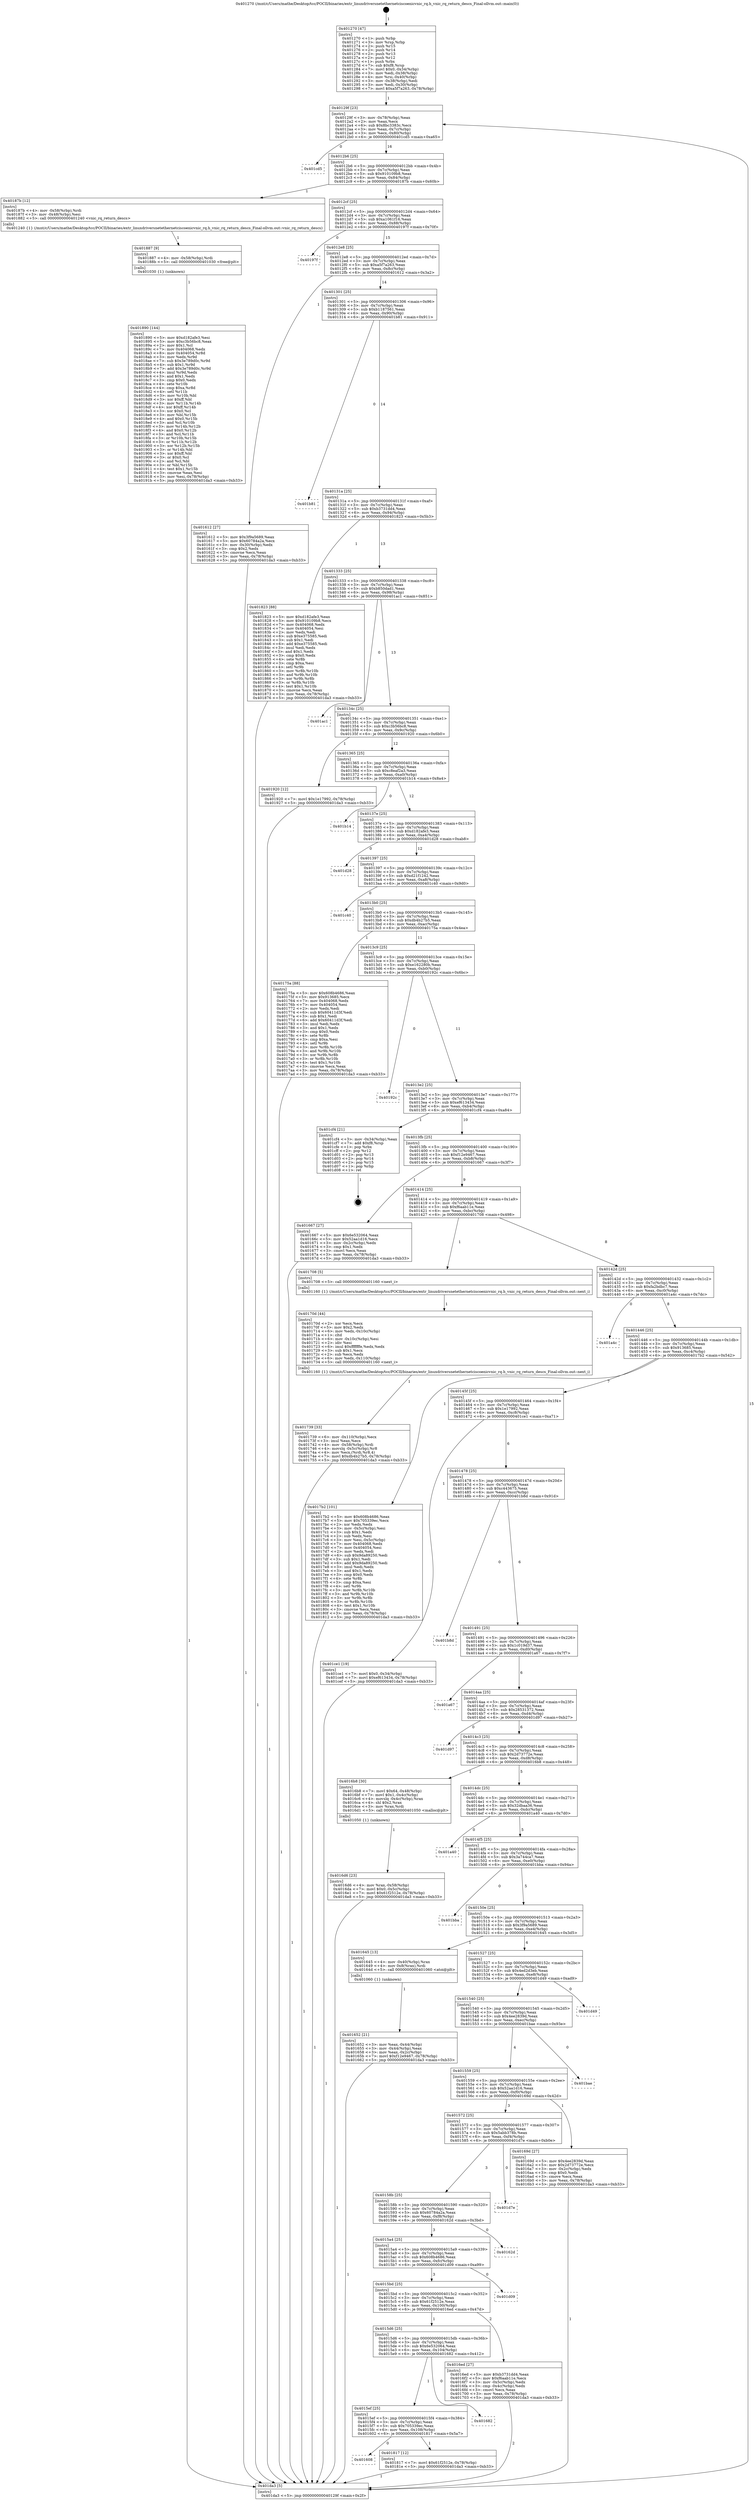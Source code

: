 digraph "0x401270" {
  label = "0x401270 (/mnt/c/Users/mathe/Desktop/tcc/POCII/binaries/extr_linuxdriversnetethernetciscoenicvnic_rq.h_vnic_rq_return_descs_Final-ollvm.out::main(0))"
  labelloc = "t"
  node[shape=record]

  Entry [label="",width=0.3,height=0.3,shape=circle,fillcolor=black,style=filled]
  "0x40129f" [label="{
     0x40129f [23]\l
     | [instrs]\l
     &nbsp;&nbsp;0x40129f \<+3\>: mov -0x78(%rbp),%eax\l
     &nbsp;&nbsp;0x4012a2 \<+2\>: mov %eax,%ecx\l
     &nbsp;&nbsp;0x4012a4 \<+6\>: sub $0x8bc3383c,%ecx\l
     &nbsp;&nbsp;0x4012aa \<+3\>: mov %eax,-0x7c(%rbp)\l
     &nbsp;&nbsp;0x4012ad \<+3\>: mov %ecx,-0x80(%rbp)\l
     &nbsp;&nbsp;0x4012b0 \<+6\>: je 0000000000401cd5 \<main+0xa65\>\l
  }"]
  "0x401cd5" [label="{
     0x401cd5\l
  }", style=dashed]
  "0x4012b6" [label="{
     0x4012b6 [25]\l
     | [instrs]\l
     &nbsp;&nbsp;0x4012b6 \<+5\>: jmp 00000000004012bb \<main+0x4b\>\l
     &nbsp;&nbsp;0x4012bb \<+3\>: mov -0x7c(%rbp),%eax\l
     &nbsp;&nbsp;0x4012be \<+5\>: sub $0x910109b8,%eax\l
     &nbsp;&nbsp;0x4012c3 \<+6\>: mov %eax,-0x84(%rbp)\l
     &nbsp;&nbsp;0x4012c9 \<+6\>: je 000000000040187b \<main+0x60b\>\l
  }"]
  Exit [label="",width=0.3,height=0.3,shape=circle,fillcolor=black,style=filled,peripheries=2]
  "0x40187b" [label="{
     0x40187b [12]\l
     | [instrs]\l
     &nbsp;&nbsp;0x40187b \<+4\>: mov -0x58(%rbp),%rdi\l
     &nbsp;&nbsp;0x40187f \<+3\>: mov -0x48(%rbp),%esi\l
     &nbsp;&nbsp;0x401882 \<+5\>: call 0000000000401240 \<vnic_rq_return_descs\>\l
     | [calls]\l
     &nbsp;&nbsp;0x401240 \{1\} (/mnt/c/Users/mathe/Desktop/tcc/POCII/binaries/extr_linuxdriversnetethernetciscoenicvnic_rq.h_vnic_rq_return_descs_Final-ollvm.out::vnic_rq_return_descs)\l
  }"]
  "0x4012cf" [label="{
     0x4012cf [25]\l
     | [instrs]\l
     &nbsp;&nbsp;0x4012cf \<+5\>: jmp 00000000004012d4 \<main+0x64\>\l
     &nbsp;&nbsp;0x4012d4 \<+3\>: mov -0x7c(%rbp),%eax\l
     &nbsp;&nbsp;0x4012d7 \<+5\>: sub $0xa1061f16,%eax\l
     &nbsp;&nbsp;0x4012dc \<+6\>: mov %eax,-0x88(%rbp)\l
     &nbsp;&nbsp;0x4012e2 \<+6\>: je 000000000040197f \<main+0x70f\>\l
  }"]
  "0x401890" [label="{
     0x401890 [144]\l
     | [instrs]\l
     &nbsp;&nbsp;0x401890 \<+5\>: mov $0xd182afe3,%esi\l
     &nbsp;&nbsp;0x401895 \<+5\>: mov $0xc3b56bc8,%eax\l
     &nbsp;&nbsp;0x40189a \<+2\>: mov $0x1,%cl\l
     &nbsp;&nbsp;0x40189c \<+7\>: mov 0x404068,%edx\l
     &nbsp;&nbsp;0x4018a3 \<+8\>: mov 0x404054,%r8d\l
     &nbsp;&nbsp;0x4018ab \<+3\>: mov %edx,%r9d\l
     &nbsp;&nbsp;0x4018ae \<+7\>: sub $0x3e789d0c,%r9d\l
     &nbsp;&nbsp;0x4018b5 \<+4\>: sub $0x1,%r9d\l
     &nbsp;&nbsp;0x4018b9 \<+7\>: add $0x3e789d0c,%r9d\l
     &nbsp;&nbsp;0x4018c0 \<+4\>: imul %r9d,%edx\l
     &nbsp;&nbsp;0x4018c4 \<+3\>: and $0x1,%edx\l
     &nbsp;&nbsp;0x4018c7 \<+3\>: cmp $0x0,%edx\l
     &nbsp;&nbsp;0x4018ca \<+4\>: sete %r10b\l
     &nbsp;&nbsp;0x4018ce \<+4\>: cmp $0xa,%r8d\l
     &nbsp;&nbsp;0x4018d2 \<+4\>: setl %r11b\l
     &nbsp;&nbsp;0x4018d6 \<+3\>: mov %r10b,%bl\l
     &nbsp;&nbsp;0x4018d9 \<+3\>: xor $0xff,%bl\l
     &nbsp;&nbsp;0x4018dc \<+3\>: mov %r11b,%r14b\l
     &nbsp;&nbsp;0x4018df \<+4\>: xor $0xff,%r14b\l
     &nbsp;&nbsp;0x4018e3 \<+3\>: xor $0x0,%cl\l
     &nbsp;&nbsp;0x4018e6 \<+3\>: mov %bl,%r15b\l
     &nbsp;&nbsp;0x4018e9 \<+4\>: and $0x0,%r15b\l
     &nbsp;&nbsp;0x4018ed \<+3\>: and %cl,%r10b\l
     &nbsp;&nbsp;0x4018f0 \<+3\>: mov %r14b,%r12b\l
     &nbsp;&nbsp;0x4018f3 \<+4\>: and $0x0,%r12b\l
     &nbsp;&nbsp;0x4018f7 \<+3\>: and %cl,%r11b\l
     &nbsp;&nbsp;0x4018fa \<+3\>: or %r10b,%r15b\l
     &nbsp;&nbsp;0x4018fd \<+3\>: or %r11b,%r12b\l
     &nbsp;&nbsp;0x401900 \<+3\>: xor %r12b,%r15b\l
     &nbsp;&nbsp;0x401903 \<+3\>: or %r14b,%bl\l
     &nbsp;&nbsp;0x401906 \<+3\>: xor $0xff,%bl\l
     &nbsp;&nbsp;0x401909 \<+3\>: or $0x0,%cl\l
     &nbsp;&nbsp;0x40190c \<+2\>: and %cl,%bl\l
     &nbsp;&nbsp;0x40190e \<+3\>: or %bl,%r15b\l
     &nbsp;&nbsp;0x401911 \<+4\>: test $0x1,%r15b\l
     &nbsp;&nbsp;0x401915 \<+3\>: cmovne %eax,%esi\l
     &nbsp;&nbsp;0x401918 \<+3\>: mov %esi,-0x78(%rbp)\l
     &nbsp;&nbsp;0x40191b \<+5\>: jmp 0000000000401da3 \<main+0xb33\>\l
  }"]
  "0x40197f" [label="{
     0x40197f\l
  }", style=dashed]
  "0x4012e8" [label="{
     0x4012e8 [25]\l
     | [instrs]\l
     &nbsp;&nbsp;0x4012e8 \<+5\>: jmp 00000000004012ed \<main+0x7d\>\l
     &nbsp;&nbsp;0x4012ed \<+3\>: mov -0x7c(%rbp),%eax\l
     &nbsp;&nbsp;0x4012f0 \<+5\>: sub $0xa5f7a263,%eax\l
     &nbsp;&nbsp;0x4012f5 \<+6\>: mov %eax,-0x8c(%rbp)\l
     &nbsp;&nbsp;0x4012fb \<+6\>: je 0000000000401612 \<main+0x3a2\>\l
  }"]
  "0x401887" [label="{
     0x401887 [9]\l
     | [instrs]\l
     &nbsp;&nbsp;0x401887 \<+4\>: mov -0x58(%rbp),%rdi\l
     &nbsp;&nbsp;0x40188b \<+5\>: call 0000000000401030 \<free@plt\>\l
     | [calls]\l
     &nbsp;&nbsp;0x401030 \{1\} (unknown)\l
  }"]
  "0x401612" [label="{
     0x401612 [27]\l
     | [instrs]\l
     &nbsp;&nbsp;0x401612 \<+5\>: mov $0x3f9a5689,%eax\l
     &nbsp;&nbsp;0x401617 \<+5\>: mov $0x60784a2a,%ecx\l
     &nbsp;&nbsp;0x40161c \<+3\>: mov -0x30(%rbp),%edx\l
     &nbsp;&nbsp;0x40161f \<+3\>: cmp $0x2,%edx\l
     &nbsp;&nbsp;0x401622 \<+3\>: cmovne %ecx,%eax\l
     &nbsp;&nbsp;0x401625 \<+3\>: mov %eax,-0x78(%rbp)\l
     &nbsp;&nbsp;0x401628 \<+5\>: jmp 0000000000401da3 \<main+0xb33\>\l
  }"]
  "0x401301" [label="{
     0x401301 [25]\l
     | [instrs]\l
     &nbsp;&nbsp;0x401301 \<+5\>: jmp 0000000000401306 \<main+0x96\>\l
     &nbsp;&nbsp;0x401306 \<+3\>: mov -0x7c(%rbp),%eax\l
     &nbsp;&nbsp;0x401309 \<+5\>: sub $0xb1187561,%eax\l
     &nbsp;&nbsp;0x40130e \<+6\>: mov %eax,-0x90(%rbp)\l
     &nbsp;&nbsp;0x401314 \<+6\>: je 0000000000401b81 \<main+0x911\>\l
  }"]
  "0x401da3" [label="{
     0x401da3 [5]\l
     | [instrs]\l
     &nbsp;&nbsp;0x401da3 \<+5\>: jmp 000000000040129f \<main+0x2f\>\l
  }"]
  "0x401270" [label="{
     0x401270 [47]\l
     | [instrs]\l
     &nbsp;&nbsp;0x401270 \<+1\>: push %rbp\l
     &nbsp;&nbsp;0x401271 \<+3\>: mov %rsp,%rbp\l
     &nbsp;&nbsp;0x401274 \<+2\>: push %r15\l
     &nbsp;&nbsp;0x401276 \<+2\>: push %r14\l
     &nbsp;&nbsp;0x401278 \<+2\>: push %r13\l
     &nbsp;&nbsp;0x40127a \<+2\>: push %r12\l
     &nbsp;&nbsp;0x40127c \<+1\>: push %rbx\l
     &nbsp;&nbsp;0x40127d \<+7\>: sub $0xf8,%rsp\l
     &nbsp;&nbsp;0x401284 \<+7\>: movl $0x0,-0x34(%rbp)\l
     &nbsp;&nbsp;0x40128b \<+3\>: mov %edi,-0x38(%rbp)\l
     &nbsp;&nbsp;0x40128e \<+4\>: mov %rsi,-0x40(%rbp)\l
     &nbsp;&nbsp;0x401292 \<+3\>: mov -0x38(%rbp),%edi\l
     &nbsp;&nbsp;0x401295 \<+3\>: mov %edi,-0x30(%rbp)\l
     &nbsp;&nbsp;0x401298 \<+7\>: movl $0xa5f7a263,-0x78(%rbp)\l
  }"]
  "0x401608" [label="{
     0x401608\l
  }", style=dashed]
  "0x401b81" [label="{
     0x401b81\l
  }", style=dashed]
  "0x40131a" [label="{
     0x40131a [25]\l
     | [instrs]\l
     &nbsp;&nbsp;0x40131a \<+5\>: jmp 000000000040131f \<main+0xaf\>\l
     &nbsp;&nbsp;0x40131f \<+3\>: mov -0x7c(%rbp),%eax\l
     &nbsp;&nbsp;0x401322 \<+5\>: sub $0xb3731dd4,%eax\l
     &nbsp;&nbsp;0x401327 \<+6\>: mov %eax,-0x94(%rbp)\l
     &nbsp;&nbsp;0x40132d \<+6\>: je 0000000000401823 \<main+0x5b3\>\l
  }"]
  "0x401817" [label="{
     0x401817 [12]\l
     | [instrs]\l
     &nbsp;&nbsp;0x401817 \<+7\>: movl $0x61f2512e,-0x78(%rbp)\l
     &nbsp;&nbsp;0x40181e \<+5\>: jmp 0000000000401da3 \<main+0xb33\>\l
  }"]
  "0x401823" [label="{
     0x401823 [88]\l
     | [instrs]\l
     &nbsp;&nbsp;0x401823 \<+5\>: mov $0xd182afe3,%eax\l
     &nbsp;&nbsp;0x401828 \<+5\>: mov $0x910109b8,%ecx\l
     &nbsp;&nbsp;0x40182d \<+7\>: mov 0x404068,%edx\l
     &nbsp;&nbsp;0x401834 \<+7\>: mov 0x404054,%esi\l
     &nbsp;&nbsp;0x40183b \<+2\>: mov %edx,%edi\l
     &nbsp;&nbsp;0x40183d \<+6\>: sub $0xe375585,%edi\l
     &nbsp;&nbsp;0x401843 \<+3\>: sub $0x1,%edi\l
     &nbsp;&nbsp;0x401846 \<+6\>: add $0xe375585,%edi\l
     &nbsp;&nbsp;0x40184c \<+3\>: imul %edi,%edx\l
     &nbsp;&nbsp;0x40184f \<+3\>: and $0x1,%edx\l
     &nbsp;&nbsp;0x401852 \<+3\>: cmp $0x0,%edx\l
     &nbsp;&nbsp;0x401855 \<+4\>: sete %r8b\l
     &nbsp;&nbsp;0x401859 \<+3\>: cmp $0xa,%esi\l
     &nbsp;&nbsp;0x40185c \<+4\>: setl %r9b\l
     &nbsp;&nbsp;0x401860 \<+3\>: mov %r8b,%r10b\l
     &nbsp;&nbsp;0x401863 \<+3\>: and %r9b,%r10b\l
     &nbsp;&nbsp;0x401866 \<+3\>: xor %r9b,%r8b\l
     &nbsp;&nbsp;0x401869 \<+3\>: or %r8b,%r10b\l
     &nbsp;&nbsp;0x40186c \<+4\>: test $0x1,%r10b\l
     &nbsp;&nbsp;0x401870 \<+3\>: cmovne %ecx,%eax\l
     &nbsp;&nbsp;0x401873 \<+3\>: mov %eax,-0x78(%rbp)\l
     &nbsp;&nbsp;0x401876 \<+5\>: jmp 0000000000401da3 \<main+0xb33\>\l
  }"]
  "0x401333" [label="{
     0x401333 [25]\l
     | [instrs]\l
     &nbsp;&nbsp;0x401333 \<+5\>: jmp 0000000000401338 \<main+0xc8\>\l
     &nbsp;&nbsp;0x401338 \<+3\>: mov -0x7c(%rbp),%eax\l
     &nbsp;&nbsp;0x40133b \<+5\>: sub $0xb850dad1,%eax\l
     &nbsp;&nbsp;0x401340 \<+6\>: mov %eax,-0x98(%rbp)\l
     &nbsp;&nbsp;0x401346 \<+6\>: je 0000000000401ac1 \<main+0x851\>\l
  }"]
  "0x4015ef" [label="{
     0x4015ef [25]\l
     | [instrs]\l
     &nbsp;&nbsp;0x4015ef \<+5\>: jmp 00000000004015f4 \<main+0x384\>\l
     &nbsp;&nbsp;0x4015f4 \<+3\>: mov -0x7c(%rbp),%eax\l
     &nbsp;&nbsp;0x4015f7 \<+5\>: sub $0x705339ec,%eax\l
     &nbsp;&nbsp;0x4015fc \<+6\>: mov %eax,-0x108(%rbp)\l
     &nbsp;&nbsp;0x401602 \<+6\>: je 0000000000401817 \<main+0x5a7\>\l
  }"]
  "0x401ac1" [label="{
     0x401ac1\l
  }", style=dashed]
  "0x40134c" [label="{
     0x40134c [25]\l
     | [instrs]\l
     &nbsp;&nbsp;0x40134c \<+5\>: jmp 0000000000401351 \<main+0xe1\>\l
     &nbsp;&nbsp;0x401351 \<+3\>: mov -0x7c(%rbp),%eax\l
     &nbsp;&nbsp;0x401354 \<+5\>: sub $0xc3b56bc8,%eax\l
     &nbsp;&nbsp;0x401359 \<+6\>: mov %eax,-0x9c(%rbp)\l
     &nbsp;&nbsp;0x40135f \<+6\>: je 0000000000401920 \<main+0x6b0\>\l
  }"]
  "0x401682" [label="{
     0x401682\l
  }", style=dashed]
  "0x401920" [label="{
     0x401920 [12]\l
     | [instrs]\l
     &nbsp;&nbsp;0x401920 \<+7\>: movl $0x1e17992,-0x78(%rbp)\l
     &nbsp;&nbsp;0x401927 \<+5\>: jmp 0000000000401da3 \<main+0xb33\>\l
  }"]
  "0x401365" [label="{
     0x401365 [25]\l
     | [instrs]\l
     &nbsp;&nbsp;0x401365 \<+5\>: jmp 000000000040136a \<main+0xfa\>\l
     &nbsp;&nbsp;0x40136a \<+3\>: mov -0x7c(%rbp),%eax\l
     &nbsp;&nbsp;0x40136d \<+5\>: sub $0xc8eaf2a3,%eax\l
     &nbsp;&nbsp;0x401372 \<+6\>: mov %eax,-0xa0(%rbp)\l
     &nbsp;&nbsp;0x401378 \<+6\>: je 0000000000401b14 \<main+0x8a4\>\l
  }"]
  "0x401739" [label="{
     0x401739 [33]\l
     | [instrs]\l
     &nbsp;&nbsp;0x401739 \<+6\>: mov -0x110(%rbp),%ecx\l
     &nbsp;&nbsp;0x40173f \<+3\>: imul %eax,%ecx\l
     &nbsp;&nbsp;0x401742 \<+4\>: mov -0x58(%rbp),%rdi\l
     &nbsp;&nbsp;0x401746 \<+4\>: movslq -0x5c(%rbp),%r8\l
     &nbsp;&nbsp;0x40174a \<+4\>: mov %ecx,(%rdi,%r8,4)\l
     &nbsp;&nbsp;0x40174e \<+7\>: movl $0xdb4b27b5,-0x78(%rbp)\l
     &nbsp;&nbsp;0x401755 \<+5\>: jmp 0000000000401da3 \<main+0xb33\>\l
  }"]
  "0x401b14" [label="{
     0x401b14\l
  }", style=dashed]
  "0x40137e" [label="{
     0x40137e [25]\l
     | [instrs]\l
     &nbsp;&nbsp;0x40137e \<+5\>: jmp 0000000000401383 \<main+0x113\>\l
     &nbsp;&nbsp;0x401383 \<+3\>: mov -0x7c(%rbp),%eax\l
     &nbsp;&nbsp;0x401386 \<+5\>: sub $0xd182afe3,%eax\l
     &nbsp;&nbsp;0x40138b \<+6\>: mov %eax,-0xa4(%rbp)\l
     &nbsp;&nbsp;0x401391 \<+6\>: je 0000000000401d28 \<main+0xab8\>\l
  }"]
  "0x40170d" [label="{
     0x40170d [44]\l
     | [instrs]\l
     &nbsp;&nbsp;0x40170d \<+2\>: xor %ecx,%ecx\l
     &nbsp;&nbsp;0x40170f \<+5\>: mov $0x2,%edx\l
     &nbsp;&nbsp;0x401714 \<+6\>: mov %edx,-0x10c(%rbp)\l
     &nbsp;&nbsp;0x40171a \<+1\>: cltd\l
     &nbsp;&nbsp;0x40171b \<+6\>: mov -0x10c(%rbp),%esi\l
     &nbsp;&nbsp;0x401721 \<+2\>: idiv %esi\l
     &nbsp;&nbsp;0x401723 \<+6\>: imul $0xfffffffe,%edx,%edx\l
     &nbsp;&nbsp;0x401729 \<+3\>: sub $0x1,%ecx\l
     &nbsp;&nbsp;0x40172c \<+2\>: sub %ecx,%edx\l
     &nbsp;&nbsp;0x40172e \<+6\>: mov %edx,-0x110(%rbp)\l
     &nbsp;&nbsp;0x401734 \<+5\>: call 0000000000401160 \<next_i\>\l
     | [calls]\l
     &nbsp;&nbsp;0x401160 \{1\} (/mnt/c/Users/mathe/Desktop/tcc/POCII/binaries/extr_linuxdriversnetethernetciscoenicvnic_rq.h_vnic_rq_return_descs_Final-ollvm.out::next_i)\l
  }"]
  "0x401d28" [label="{
     0x401d28\l
  }", style=dashed]
  "0x401397" [label="{
     0x401397 [25]\l
     | [instrs]\l
     &nbsp;&nbsp;0x401397 \<+5\>: jmp 000000000040139c \<main+0x12c\>\l
     &nbsp;&nbsp;0x40139c \<+3\>: mov -0x7c(%rbp),%eax\l
     &nbsp;&nbsp;0x40139f \<+5\>: sub $0xd21f1242,%eax\l
     &nbsp;&nbsp;0x4013a4 \<+6\>: mov %eax,-0xa8(%rbp)\l
     &nbsp;&nbsp;0x4013aa \<+6\>: je 0000000000401c40 \<main+0x9d0\>\l
  }"]
  "0x4015d6" [label="{
     0x4015d6 [25]\l
     | [instrs]\l
     &nbsp;&nbsp;0x4015d6 \<+5\>: jmp 00000000004015db \<main+0x36b\>\l
     &nbsp;&nbsp;0x4015db \<+3\>: mov -0x7c(%rbp),%eax\l
     &nbsp;&nbsp;0x4015de \<+5\>: sub $0x6e532064,%eax\l
     &nbsp;&nbsp;0x4015e3 \<+6\>: mov %eax,-0x104(%rbp)\l
     &nbsp;&nbsp;0x4015e9 \<+6\>: je 0000000000401682 \<main+0x412\>\l
  }"]
  "0x401c40" [label="{
     0x401c40\l
  }", style=dashed]
  "0x4013b0" [label="{
     0x4013b0 [25]\l
     | [instrs]\l
     &nbsp;&nbsp;0x4013b0 \<+5\>: jmp 00000000004013b5 \<main+0x145\>\l
     &nbsp;&nbsp;0x4013b5 \<+3\>: mov -0x7c(%rbp),%eax\l
     &nbsp;&nbsp;0x4013b8 \<+5\>: sub $0xdb4b27b5,%eax\l
     &nbsp;&nbsp;0x4013bd \<+6\>: mov %eax,-0xac(%rbp)\l
     &nbsp;&nbsp;0x4013c3 \<+6\>: je 000000000040175a \<main+0x4ea\>\l
  }"]
  "0x4016ed" [label="{
     0x4016ed [27]\l
     | [instrs]\l
     &nbsp;&nbsp;0x4016ed \<+5\>: mov $0xb3731dd4,%eax\l
     &nbsp;&nbsp;0x4016f2 \<+5\>: mov $0xf6aab11e,%ecx\l
     &nbsp;&nbsp;0x4016f7 \<+3\>: mov -0x5c(%rbp),%edx\l
     &nbsp;&nbsp;0x4016fa \<+3\>: cmp -0x4c(%rbp),%edx\l
     &nbsp;&nbsp;0x4016fd \<+3\>: cmovl %ecx,%eax\l
     &nbsp;&nbsp;0x401700 \<+3\>: mov %eax,-0x78(%rbp)\l
     &nbsp;&nbsp;0x401703 \<+5\>: jmp 0000000000401da3 \<main+0xb33\>\l
  }"]
  "0x40175a" [label="{
     0x40175a [88]\l
     | [instrs]\l
     &nbsp;&nbsp;0x40175a \<+5\>: mov $0x608b4686,%eax\l
     &nbsp;&nbsp;0x40175f \<+5\>: mov $0x913685,%ecx\l
     &nbsp;&nbsp;0x401764 \<+7\>: mov 0x404068,%edx\l
     &nbsp;&nbsp;0x40176b \<+7\>: mov 0x404054,%esi\l
     &nbsp;&nbsp;0x401772 \<+2\>: mov %edx,%edi\l
     &nbsp;&nbsp;0x401774 \<+6\>: sub $0x60411d3f,%edi\l
     &nbsp;&nbsp;0x40177a \<+3\>: sub $0x1,%edi\l
     &nbsp;&nbsp;0x40177d \<+6\>: add $0x60411d3f,%edi\l
     &nbsp;&nbsp;0x401783 \<+3\>: imul %edi,%edx\l
     &nbsp;&nbsp;0x401786 \<+3\>: and $0x1,%edx\l
     &nbsp;&nbsp;0x401789 \<+3\>: cmp $0x0,%edx\l
     &nbsp;&nbsp;0x40178c \<+4\>: sete %r8b\l
     &nbsp;&nbsp;0x401790 \<+3\>: cmp $0xa,%esi\l
     &nbsp;&nbsp;0x401793 \<+4\>: setl %r9b\l
     &nbsp;&nbsp;0x401797 \<+3\>: mov %r8b,%r10b\l
     &nbsp;&nbsp;0x40179a \<+3\>: and %r9b,%r10b\l
     &nbsp;&nbsp;0x40179d \<+3\>: xor %r9b,%r8b\l
     &nbsp;&nbsp;0x4017a0 \<+3\>: or %r8b,%r10b\l
     &nbsp;&nbsp;0x4017a3 \<+4\>: test $0x1,%r10b\l
     &nbsp;&nbsp;0x4017a7 \<+3\>: cmovne %ecx,%eax\l
     &nbsp;&nbsp;0x4017aa \<+3\>: mov %eax,-0x78(%rbp)\l
     &nbsp;&nbsp;0x4017ad \<+5\>: jmp 0000000000401da3 \<main+0xb33\>\l
  }"]
  "0x4013c9" [label="{
     0x4013c9 [25]\l
     | [instrs]\l
     &nbsp;&nbsp;0x4013c9 \<+5\>: jmp 00000000004013ce \<main+0x15e\>\l
     &nbsp;&nbsp;0x4013ce \<+3\>: mov -0x7c(%rbp),%eax\l
     &nbsp;&nbsp;0x4013d1 \<+5\>: sub $0xe162280b,%eax\l
     &nbsp;&nbsp;0x4013d6 \<+6\>: mov %eax,-0xb0(%rbp)\l
     &nbsp;&nbsp;0x4013dc \<+6\>: je 000000000040192c \<main+0x6bc\>\l
  }"]
  "0x4015bd" [label="{
     0x4015bd [25]\l
     | [instrs]\l
     &nbsp;&nbsp;0x4015bd \<+5\>: jmp 00000000004015c2 \<main+0x352\>\l
     &nbsp;&nbsp;0x4015c2 \<+3\>: mov -0x7c(%rbp),%eax\l
     &nbsp;&nbsp;0x4015c5 \<+5\>: sub $0x61f2512e,%eax\l
     &nbsp;&nbsp;0x4015ca \<+6\>: mov %eax,-0x100(%rbp)\l
     &nbsp;&nbsp;0x4015d0 \<+6\>: je 00000000004016ed \<main+0x47d\>\l
  }"]
  "0x40192c" [label="{
     0x40192c\l
  }", style=dashed]
  "0x4013e2" [label="{
     0x4013e2 [25]\l
     | [instrs]\l
     &nbsp;&nbsp;0x4013e2 \<+5\>: jmp 00000000004013e7 \<main+0x177\>\l
     &nbsp;&nbsp;0x4013e7 \<+3\>: mov -0x7c(%rbp),%eax\l
     &nbsp;&nbsp;0x4013ea \<+5\>: sub $0xef613434,%eax\l
     &nbsp;&nbsp;0x4013ef \<+6\>: mov %eax,-0xb4(%rbp)\l
     &nbsp;&nbsp;0x4013f5 \<+6\>: je 0000000000401cf4 \<main+0xa84\>\l
  }"]
  "0x401d09" [label="{
     0x401d09\l
  }", style=dashed]
  "0x401cf4" [label="{
     0x401cf4 [21]\l
     | [instrs]\l
     &nbsp;&nbsp;0x401cf4 \<+3\>: mov -0x34(%rbp),%eax\l
     &nbsp;&nbsp;0x401cf7 \<+7\>: add $0xf8,%rsp\l
     &nbsp;&nbsp;0x401cfe \<+1\>: pop %rbx\l
     &nbsp;&nbsp;0x401cff \<+2\>: pop %r12\l
     &nbsp;&nbsp;0x401d01 \<+2\>: pop %r13\l
     &nbsp;&nbsp;0x401d03 \<+2\>: pop %r14\l
     &nbsp;&nbsp;0x401d05 \<+2\>: pop %r15\l
     &nbsp;&nbsp;0x401d07 \<+1\>: pop %rbp\l
     &nbsp;&nbsp;0x401d08 \<+1\>: ret\l
  }"]
  "0x4013fb" [label="{
     0x4013fb [25]\l
     | [instrs]\l
     &nbsp;&nbsp;0x4013fb \<+5\>: jmp 0000000000401400 \<main+0x190\>\l
     &nbsp;&nbsp;0x401400 \<+3\>: mov -0x7c(%rbp),%eax\l
     &nbsp;&nbsp;0x401403 \<+5\>: sub $0xf12e9467,%eax\l
     &nbsp;&nbsp;0x401408 \<+6\>: mov %eax,-0xb8(%rbp)\l
     &nbsp;&nbsp;0x40140e \<+6\>: je 0000000000401667 \<main+0x3f7\>\l
  }"]
  "0x4015a4" [label="{
     0x4015a4 [25]\l
     | [instrs]\l
     &nbsp;&nbsp;0x4015a4 \<+5\>: jmp 00000000004015a9 \<main+0x339\>\l
     &nbsp;&nbsp;0x4015a9 \<+3\>: mov -0x7c(%rbp),%eax\l
     &nbsp;&nbsp;0x4015ac \<+5\>: sub $0x608b4686,%eax\l
     &nbsp;&nbsp;0x4015b1 \<+6\>: mov %eax,-0xfc(%rbp)\l
     &nbsp;&nbsp;0x4015b7 \<+6\>: je 0000000000401d09 \<main+0xa99\>\l
  }"]
  "0x401667" [label="{
     0x401667 [27]\l
     | [instrs]\l
     &nbsp;&nbsp;0x401667 \<+5\>: mov $0x6e532064,%eax\l
     &nbsp;&nbsp;0x40166c \<+5\>: mov $0x52aa1d16,%ecx\l
     &nbsp;&nbsp;0x401671 \<+3\>: mov -0x2c(%rbp),%edx\l
     &nbsp;&nbsp;0x401674 \<+3\>: cmp $0x1,%edx\l
     &nbsp;&nbsp;0x401677 \<+3\>: cmovl %ecx,%eax\l
     &nbsp;&nbsp;0x40167a \<+3\>: mov %eax,-0x78(%rbp)\l
     &nbsp;&nbsp;0x40167d \<+5\>: jmp 0000000000401da3 \<main+0xb33\>\l
  }"]
  "0x401414" [label="{
     0x401414 [25]\l
     | [instrs]\l
     &nbsp;&nbsp;0x401414 \<+5\>: jmp 0000000000401419 \<main+0x1a9\>\l
     &nbsp;&nbsp;0x401419 \<+3\>: mov -0x7c(%rbp),%eax\l
     &nbsp;&nbsp;0x40141c \<+5\>: sub $0xf6aab11e,%eax\l
     &nbsp;&nbsp;0x401421 \<+6\>: mov %eax,-0xbc(%rbp)\l
     &nbsp;&nbsp;0x401427 \<+6\>: je 0000000000401708 \<main+0x498\>\l
  }"]
  "0x40162d" [label="{
     0x40162d\l
  }", style=dashed]
  "0x401708" [label="{
     0x401708 [5]\l
     | [instrs]\l
     &nbsp;&nbsp;0x401708 \<+5\>: call 0000000000401160 \<next_i\>\l
     | [calls]\l
     &nbsp;&nbsp;0x401160 \{1\} (/mnt/c/Users/mathe/Desktop/tcc/POCII/binaries/extr_linuxdriversnetethernetciscoenicvnic_rq.h_vnic_rq_return_descs_Final-ollvm.out::next_i)\l
  }"]
  "0x40142d" [label="{
     0x40142d [25]\l
     | [instrs]\l
     &nbsp;&nbsp;0x40142d \<+5\>: jmp 0000000000401432 \<main+0x1c2\>\l
     &nbsp;&nbsp;0x401432 \<+3\>: mov -0x7c(%rbp),%eax\l
     &nbsp;&nbsp;0x401435 \<+5\>: sub $0xfa2bdbc7,%eax\l
     &nbsp;&nbsp;0x40143a \<+6\>: mov %eax,-0xc0(%rbp)\l
     &nbsp;&nbsp;0x401440 \<+6\>: je 0000000000401a4c \<main+0x7dc\>\l
  }"]
  "0x40158b" [label="{
     0x40158b [25]\l
     | [instrs]\l
     &nbsp;&nbsp;0x40158b \<+5\>: jmp 0000000000401590 \<main+0x320\>\l
     &nbsp;&nbsp;0x401590 \<+3\>: mov -0x7c(%rbp),%eax\l
     &nbsp;&nbsp;0x401593 \<+5\>: sub $0x60784a2a,%eax\l
     &nbsp;&nbsp;0x401598 \<+6\>: mov %eax,-0xf8(%rbp)\l
     &nbsp;&nbsp;0x40159e \<+6\>: je 000000000040162d \<main+0x3bd\>\l
  }"]
  "0x401a4c" [label="{
     0x401a4c\l
  }", style=dashed]
  "0x401446" [label="{
     0x401446 [25]\l
     | [instrs]\l
     &nbsp;&nbsp;0x401446 \<+5\>: jmp 000000000040144b \<main+0x1db\>\l
     &nbsp;&nbsp;0x40144b \<+3\>: mov -0x7c(%rbp),%eax\l
     &nbsp;&nbsp;0x40144e \<+5\>: sub $0x913685,%eax\l
     &nbsp;&nbsp;0x401453 \<+6\>: mov %eax,-0xc4(%rbp)\l
     &nbsp;&nbsp;0x401459 \<+6\>: je 00000000004017b2 \<main+0x542\>\l
  }"]
  "0x401d7e" [label="{
     0x401d7e\l
  }", style=dashed]
  "0x4017b2" [label="{
     0x4017b2 [101]\l
     | [instrs]\l
     &nbsp;&nbsp;0x4017b2 \<+5\>: mov $0x608b4686,%eax\l
     &nbsp;&nbsp;0x4017b7 \<+5\>: mov $0x705339ec,%ecx\l
     &nbsp;&nbsp;0x4017bc \<+2\>: xor %edx,%edx\l
     &nbsp;&nbsp;0x4017be \<+3\>: mov -0x5c(%rbp),%esi\l
     &nbsp;&nbsp;0x4017c1 \<+3\>: sub $0x1,%edx\l
     &nbsp;&nbsp;0x4017c4 \<+2\>: sub %edx,%esi\l
     &nbsp;&nbsp;0x4017c6 \<+3\>: mov %esi,-0x5c(%rbp)\l
     &nbsp;&nbsp;0x4017c9 \<+7\>: mov 0x404068,%edx\l
     &nbsp;&nbsp;0x4017d0 \<+7\>: mov 0x404054,%esi\l
     &nbsp;&nbsp;0x4017d7 \<+2\>: mov %edx,%edi\l
     &nbsp;&nbsp;0x4017d9 \<+6\>: sub $0x9da89250,%edi\l
     &nbsp;&nbsp;0x4017df \<+3\>: sub $0x1,%edi\l
     &nbsp;&nbsp;0x4017e2 \<+6\>: add $0x9da89250,%edi\l
     &nbsp;&nbsp;0x4017e8 \<+3\>: imul %edi,%edx\l
     &nbsp;&nbsp;0x4017eb \<+3\>: and $0x1,%edx\l
     &nbsp;&nbsp;0x4017ee \<+3\>: cmp $0x0,%edx\l
     &nbsp;&nbsp;0x4017f1 \<+4\>: sete %r8b\l
     &nbsp;&nbsp;0x4017f5 \<+3\>: cmp $0xa,%esi\l
     &nbsp;&nbsp;0x4017f8 \<+4\>: setl %r9b\l
     &nbsp;&nbsp;0x4017fc \<+3\>: mov %r8b,%r10b\l
     &nbsp;&nbsp;0x4017ff \<+3\>: and %r9b,%r10b\l
     &nbsp;&nbsp;0x401802 \<+3\>: xor %r9b,%r8b\l
     &nbsp;&nbsp;0x401805 \<+3\>: or %r8b,%r10b\l
     &nbsp;&nbsp;0x401808 \<+4\>: test $0x1,%r10b\l
     &nbsp;&nbsp;0x40180c \<+3\>: cmovne %ecx,%eax\l
     &nbsp;&nbsp;0x40180f \<+3\>: mov %eax,-0x78(%rbp)\l
     &nbsp;&nbsp;0x401812 \<+5\>: jmp 0000000000401da3 \<main+0xb33\>\l
  }"]
  "0x40145f" [label="{
     0x40145f [25]\l
     | [instrs]\l
     &nbsp;&nbsp;0x40145f \<+5\>: jmp 0000000000401464 \<main+0x1f4\>\l
     &nbsp;&nbsp;0x401464 \<+3\>: mov -0x7c(%rbp),%eax\l
     &nbsp;&nbsp;0x401467 \<+5\>: sub $0x1e17992,%eax\l
     &nbsp;&nbsp;0x40146c \<+6\>: mov %eax,-0xc8(%rbp)\l
     &nbsp;&nbsp;0x401472 \<+6\>: je 0000000000401ce1 \<main+0xa71\>\l
  }"]
  "0x4016d6" [label="{
     0x4016d6 [23]\l
     | [instrs]\l
     &nbsp;&nbsp;0x4016d6 \<+4\>: mov %rax,-0x58(%rbp)\l
     &nbsp;&nbsp;0x4016da \<+7\>: movl $0x0,-0x5c(%rbp)\l
     &nbsp;&nbsp;0x4016e1 \<+7\>: movl $0x61f2512e,-0x78(%rbp)\l
     &nbsp;&nbsp;0x4016e8 \<+5\>: jmp 0000000000401da3 \<main+0xb33\>\l
  }"]
  "0x401ce1" [label="{
     0x401ce1 [19]\l
     | [instrs]\l
     &nbsp;&nbsp;0x401ce1 \<+7\>: movl $0x0,-0x34(%rbp)\l
     &nbsp;&nbsp;0x401ce8 \<+7\>: movl $0xef613434,-0x78(%rbp)\l
     &nbsp;&nbsp;0x401cef \<+5\>: jmp 0000000000401da3 \<main+0xb33\>\l
  }"]
  "0x401478" [label="{
     0x401478 [25]\l
     | [instrs]\l
     &nbsp;&nbsp;0x401478 \<+5\>: jmp 000000000040147d \<main+0x20d\>\l
     &nbsp;&nbsp;0x40147d \<+3\>: mov -0x7c(%rbp),%eax\l
     &nbsp;&nbsp;0x401480 \<+5\>: sub $0xc443675,%eax\l
     &nbsp;&nbsp;0x401485 \<+6\>: mov %eax,-0xcc(%rbp)\l
     &nbsp;&nbsp;0x40148b \<+6\>: je 0000000000401b8d \<main+0x91d\>\l
  }"]
  "0x401572" [label="{
     0x401572 [25]\l
     | [instrs]\l
     &nbsp;&nbsp;0x401572 \<+5\>: jmp 0000000000401577 \<main+0x307\>\l
     &nbsp;&nbsp;0x401577 \<+3\>: mov -0x7c(%rbp),%eax\l
     &nbsp;&nbsp;0x40157a \<+5\>: sub $0x5abb378b,%eax\l
     &nbsp;&nbsp;0x40157f \<+6\>: mov %eax,-0xf4(%rbp)\l
     &nbsp;&nbsp;0x401585 \<+6\>: je 0000000000401d7e \<main+0xb0e\>\l
  }"]
  "0x401b8d" [label="{
     0x401b8d\l
  }", style=dashed]
  "0x401491" [label="{
     0x401491 [25]\l
     | [instrs]\l
     &nbsp;&nbsp;0x401491 \<+5\>: jmp 0000000000401496 \<main+0x226\>\l
     &nbsp;&nbsp;0x401496 \<+3\>: mov -0x7c(%rbp),%eax\l
     &nbsp;&nbsp;0x401499 \<+5\>: sub $0x1c019d37,%eax\l
     &nbsp;&nbsp;0x40149e \<+6\>: mov %eax,-0xd0(%rbp)\l
     &nbsp;&nbsp;0x4014a4 \<+6\>: je 0000000000401a67 \<main+0x7f7\>\l
  }"]
  "0x40169d" [label="{
     0x40169d [27]\l
     | [instrs]\l
     &nbsp;&nbsp;0x40169d \<+5\>: mov $0x4ee2839d,%eax\l
     &nbsp;&nbsp;0x4016a2 \<+5\>: mov $0x2d73772e,%ecx\l
     &nbsp;&nbsp;0x4016a7 \<+3\>: mov -0x2c(%rbp),%edx\l
     &nbsp;&nbsp;0x4016aa \<+3\>: cmp $0x0,%edx\l
     &nbsp;&nbsp;0x4016ad \<+3\>: cmove %ecx,%eax\l
     &nbsp;&nbsp;0x4016b0 \<+3\>: mov %eax,-0x78(%rbp)\l
     &nbsp;&nbsp;0x4016b3 \<+5\>: jmp 0000000000401da3 \<main+0xb33\>\l
  }"]
  "0x401a67" [label="{
     0x401a67\l
  }", style=dashed]
  "0x4014aa" [label="{
     0x4014aa [25]\l
     | [instrs]\l
     &nbsp;&nbsp;0x4014aa \<+5\>: jmp 00000000004014af \<main+0x23f\>\l
     &nbsp;&nbsp;0x4014af \<+3\>: mov -0x7c(%rbp),%eax\l
     &nbsp;&nbsp;0x4014b2 \<+5\>: sub $0x28531372,%eax\l
     &nbsp;&nbsp;0x4014b7 \<+6\>: mov %eax,-0xd4(%rbp)\l
     &nbsp;&nbsp;0x4014bd \<+6\>: je 0000000000401d97 \<main+0xb27\>\l
  }"]
  "0x401559" [label="{
     0x401559 [25]\l
     | [instrs]\l
     &nbsp;&nbsp;0x401559 \<+5\>: jmp 000000000040155e \<main+0x2ee\>\l
     &nbsp;&nbsp;0x40155e \<+3\>: mov -0x7c(%rbp),%eax\l
     &nbsp;&nbsp;0x401561 \<+5\>: sub $0x52aa1d16,%eax\l
     &nbsp;&nbsp;0x401566 \<+6\>: mov %eax,-0xf0(%rbp)\l
     &nbsp;&nbsp;0x40156c \<+6\>: je 000000000040169d \<main+0x42d\>\l
  }"]
  "0x401d97" [label="{
     0x401d97\l
  }", style=dashed]
  "0x4014c3" [label="{
     0x4014c3 [25]\l
     | [instrs]\l
     &nbsp;&nbsp;0x4014c3 \<+5\>: jmp 00000000004014c8 \<main+0x258\>\l
     &nbsp;&nbsp;0x4014c8 \<+3\>: mov -0x7c(%rbp),%eax\l
     &nbsp;&nbsp;0x4014cb \<+5\>: sub $0x2d73772e,%eax\l
     &nbsp;&nbsp;0x4014d0 \<+6\>: mov %eax,-0xd8(%rbp)\l
     &nbsp;&nbsp;0x4014d6 \<+6\>: je 00000000004016b8 \<main+0x448\>\l
  }"]
  "0x401bae" [label="{
     0x401bae\l
  }", style=dashed]
  "0x4016b8" [label="{
     0x4016b8 [30]\l
     | [instrs]\l
     &nbsp;&nbsp;0x4016b8 \<+7\>: movl $0x64,-0x48(%rbp)\l
     &nbsp;&nbsp;0x4016bf \<+7\>: movl $0x1,-0x4c(%rbp)\l
     &nbsp;&nbsp;0x4016c6 \<+4\>: movslq -0x4c(%rbp),%rax\l
     &nbsp;&nbsp;0x4016ca \<+4\>: shl $0x2,%rax\l
     &nbsp;&nbsp;0x4016ce \<+3\>: mov %rax,%rdi\l
     &nbsp;&nbsp;0x4016d1 \<+5\>: call 0000000000401050 \<malloc@plt\>\l
     | [calls]\l
     &nbsp;&nbsp;0x401050 \{1\} (unknown)\l
  }"]
  "0x4014dc" [label="{
     0x4014dc [25]\l
     | [instrs]\l
     &nbsp;&nbsp;0x4014dc \<+5\>: jmp 00000000004014e1 \<main+0x271\>\l
     &nbsp;&nbsp;0x4014e1 \<+3\>: mov -0x7c(%rbp),%eax\l
     &nbsp;&nbsp;0x4014e4 \<+5\>: sub $0x32dbaa36,%eax\l
     &nbsp;&nbsp;0x4014e9 \<+6\>: mov %eax,-0xdc(%rbp)\l
     &nbsp;&nbsp;0x4014ef \<+6\>: je 0000000000401a40 \<main+0x7d0\>\l
  }"]
  "0x401540" [label="{
     0x401540 [25]\l
     | [instrs]\l
     &nbsp;&nbsp;0x401540 \<+5\>: jmp 0000000000401545 \<main+0x2d5\>\l
     &nbsp;&nbsp;0x401545 \<+3\>: mov -0x7c(%rbp),%eax\l
     &nbsp;&nbsp;0x401548 \<+5\>: sub $0x4ee2839d,%eax\l
     &nbsp;&nbsp;0x40154d \<+6\>: mov %eax,-0xec(%rbp)\l
     &nbsp;&nbsp;0x401553 \<+6\>: je 0000000000401bae \<main+0x93e\>\l
  }"]
  "0x401a40" [label="{
     0x401a40\l
  }", style=dashed]
  "0x4014f5" [label="{
     0x4014f5 [25]\l
     | [instrs]\l
     &nbsp;&nbsp;0x4014f5 \<+5\>: jmp 00000000004014fa \<main+0x28a\>\l
     &nbsp;&nbsp;0x4014fa \<+3\>: mov -0x7c(%rbp),%eax\l
     &nbsp;&nbsp;0x4014fd \<+5\>: sub $0x3a744ca7,%eax\l
     &nbsp;&nbsp;0x401502 \<+6\>: mov %eax,-0xe0(%rbp)\l
     &nbsp;&nbsp;0x401508 \<+6\>: je 0000000000401bba \<main+0x94a\>\l
  }"]
  "0x401d49" [label="{
     0x401d49\l
  }", style=dashed]
  "0x401bba" [label="{
     0x401bba\l
  }", style=dashed]
  "0x40150e" [label="{
     0x40150e [25]\l
     | [instrs]\l
     &nbsp;&nbsp;0x40150e \<+5\>: jmp 0000000000401513 \<main+0x2a3\>\l
     &nbsp;&nbsp;0x401513 \<+3\>: mov -0x7c(%rbp),%eax\l
     &nbsp;&nbsp;0x401516 \<+5\>: sub $0x3f9a5689,%eax\l
     &nbsp;&nbsp;0x40151b \<+6\>: mov %eax,-0xe4(%rbp)\l
     &nbsp;&nbsp;0x401521 \<+6\>: je 0000000000401645 \<main+0x3d5\>\l
  }"]
  "0x401652" [label="{
     0x401652 [21]\l
     | [instrs]\l
     &nbsp;&nbsp;0x401652 \<+3\>: mov %eax,-0x44(%rbp)\l
     &nbsp;&nbsp;0x401655 \<+3\>: mov -0x44(%rbp),%eax\l
     &nbsp;&nbsp;0x401658 \<+3\>: mov %eax,-0x2c(%rbp)\l
     &nbsp;&nbsp;0x40165b \<+7\>: movl $0xf12e9467,-0x78(%rbp)\l
     &nbsp;&nbsp;0x401662 \<+5\>: jmp 0000000000401da3 \<main+0xb33\>\l
  }"]
  "0x401645" [label="{
     0x401645 [13]\l
     | [instrs]\l
     &nbsp;&nbsp;0x401645 \<+4\>: mov -0x40(%rbp),%rax\l
     &nbsp;&nbsp;0x401649 \<+4\>: mov 0x8(%rax),%rdi\l
     &nbsp;&nbsp;0x40164d \<+5\>: call 0000000000401060 \<atoi@plt\>\l
     | [calls]\l
     &nbsp;&nbsp;0x401060 \{1\} (unknown)\l
  }"]
  "0x401527" [label="{
     0x401527 [25]\l
     | [instrs]\l
     &nbsp;&nbsp;0x401527 \<+5\>: jmp 000000000040152c \<main+0x2bc\>\l
     &nbsp;&nbsp;0x40152c \<+3\>: mov -0x7c(%rbp),%eax\l
     &nbsp;&nbsp;0x40152f \<+5\>: sub $0x4ed2d3eb,%eax\l
     &nbsp;&nbsp;0x401534 \<+6\>: mov %eax,-0xe8(%rbp)\l
     &nbsp;&nbsp;0x40153a \<+6\>: je 0000000000401d49 \<main+0xad9\>\l
  }"]
  Entry -> "0x401270" [label=" 1"]
  "0x40129f" -> "0x401cd5" [label=" 0"]
  "0x40129f" -> "0x4012b6" [label=" 16"]
  "0x401cf4" -> Exit [label=" 1"]
  "0x4012b6" -> "0x40187b" [label=" 1"]
  "0x4012b6" -> "0x4012cf" [label=" 15"]
  "0x401ce1" -> "0x401da3" [label=" 1"]
  "0x4012cf" -> "0x40197f" [label=" 0"]
  "0x4012cf" -> "0x4012e8" [label=" 15"]
  "0x401920" -> "0x401da3" [label=" 1"]
  "0x4012e8" -> "0x401612" [label=" 1"]
  "0x4012e8" -> "0x401301" [label=" 14"]
  "0x401612" -> "0x401da3" [label=" 1"]
  "0x401270" -> "0x40129f" [label=" 1"]
  "0x401da3" -> "0x40129f" [label=" 15"]
  "0x401890" -> "0x401da3" [label=" 1"]
  "0x401301" -> "0x401b81" [label=" 0"]
  "0x401301" -> "0x40131a" [label=" 14"]
  "0x401887" -> "0x401890" [label=" 1"]
  "0x40131a" -> "0x401823" [label=" 1"]
  "0x40131a" -> "0x401333" [label=" 13"]
  "0x40187b" -> "0x401887" [label=" 1"]
  "0x401333" -> "0x401ac1" [label=" 0"]
  "0x401333" -> "0x40134c" [label=" 13"]
  "0x401817" -> "0x401da3" [label=" 1"]
  "0x40134c" -> "0x401920" [label=" 1"]
  "0x40134c" -> "0x401365" [label=" 12"]
  "0x4015ef" -> "0x401608" [label=" 0"]
  "0x401365" -> "0x401b14" [label=" 0"]
  "0x401365" -> "0x40137e" [label=" 12"]
  "0x401823" -> "0x401da3" [label=" 1"]
  "0x40137e" -> "0x401d28" [label=" 0"]
  "0x40137e" -> "0x401397" [label=" 12"]
  "0x4015d6" -> "0x4015ef" [label=" 1"]
  "0x401397" -> "0x401c40" [label=" 0"]
  "0x401397" -> "0x4013b0" [label=" 12"]
  "0x4015d6" -> "0x401682" [label=" 0"]
  "0x4013b0" -> "0x40175a" [label=" 1"]
  "0x4013b0" -> "0x4013c9" [label=" 11"]
  "0x4015ef" -> "0x401817" [label=" 1"]
  "0x4013c9" -> "0x40192c" [label=" 0"]
  "0x4013c9" -> "0x4013e2" [label=" 11"]
  "0x40175a" -> "0x401da3" [label=" 1"]
  "0x4013e2" -> "0x401cf4" [label=" 1"]
  "0x4013e2" -> "0x4013fb" [label=" 10"]
  "0x401739" -> "0x401da3" [label=" 1"]
  "0x4013fb" -> "0x401667" [label=" 1"]
  "0x4013fb" -> "0x401414" [label=" 9"]
  "0x401708" -> "0x40170d" [label=" 1"]
  "0x401414" -> "0x401708" [label=" 1"]
  "0x401414" -> "0x40142d" [label=" 8"]
  "0x4016ed" -> "0x401da3" [label=" 2"]
  "0x40142d" -> "0x401a4c" [label=" 0"]
  "0x40142d" -> "0x401446" [label=" 8"]
  "0x4015bd" -> "0x4016ed" [label=" 2"]
  "0x401446" -> "0x4017b2" [label=" 1"]
  "0x401446" -> "0x40145f" [label=" 7"]
  "0x4017b2" -> "0x401da3" [label=" 1"]
  "0x40145f" -> "0x401ce1" [label=" 1"]
  "0x40145f" -> "0x401478" [label=" 6"]
  "0x4015a4" -> "0x401d09" [label=" 0"]
  "0x401478" -> "0x401b8d" [label=" 0"]
  "0x401478" -> "0x401491" [label=" 6"]
  "0x40170d" -> "0x401739" [label=" 1"]
  "0x401491" -> "0x401a67" [label=" 0"]
  "0x401491" -> "0x4014aa" [label=" 6"]
  "0x40158b" -> "0x4015a4" [label=" 3"]
  "0x4014aa" -> "0x401d97" [label=" 0"]
  "0x4014aa" -> "0x4014c3" [label=" 6"]
  "0x4015bd" -> "0x4015d6" [label=" 1"]
  "0x4014c3" -> "0x4016b8" [label=" 1"]
  "0x4014c3" -> "0x4014dc" [label=" 5"]
  "0x401572" -> "0x40158b" [label=" 3"]
  "0x4014dc" -> "0x401a40" [label=" 0"]
  "0x4014dc" -> "0x4014f5" [label=" 5"]
  "0x4015a4" -> "0x4015bd" [label=" 3"]
  "0x4014f5" -> "0x401bba" [label=" 0"]
  "0x4014f5" -> "0x40150e" [label=" 5"]
  "0x4016d6" -> "0x401da3" [label=" 1"]
  "0x40150e" -> "0x401645" [label=" 1"]
  "0x40150e" -> "0x401527" [label=" 4"]
  "0x401645" -> "0x401652" [label=" 1"]
  "0x401652" -> "0x401da3" [label=" 1"]
  "0x401667" -> "0x401da3" [label=" 1"]
  "0x4016b8" -> "0x4016d6" [label=" 1"]
  "0x401527" -> "0x401d49" [label=" 0"]
  "0x401527" -> "0x401540" [label=" 4"]
  "0x401572" -> "0x401d7e" [label=" 0"]
  "0x401540" -> "0x401bae" [label=" 0"]
  "0x401540" -> "0x401559" [label=" 4"]
  "0x40158b" -> "0x40162d" [label=" 0"]
  "0x401559" -> "0x40169d" [label=" 1"]
  "0x401559" -> "0x401572" [label=" 3"]
  "0x40169d" -> "0x401da3" [label=" 1"]
}
